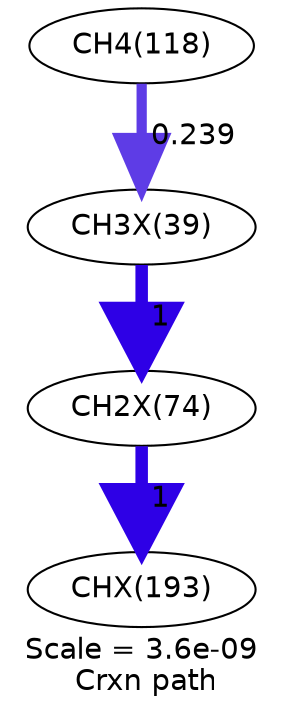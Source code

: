 digraph reaction_paths {
center=1;
s11 -> s34[fontname="Helvetica", style="setlinewidth(4.92)", arrowsize=2.46, color="0.7, 0.739, 0.9"
, label=" 0.239"];
s34 -> s47[fontname="Helvetica", style="setlinewidth(6)", arrowsize=3, color="0.7, 1.5, 0.9"
, label=" 1"];
s47 -> s64[fontname="Helvetica", style="setlinewidth(6)", arrowsize=3, color="0.7, 1.5, 0.9"
, label=" 1"];
s11 [ fontname="Helvetica", label="CH4(118)"];
s34 [ fontname="Helvetica", label="CH3X(39)"];
s47 [ fontname="Helvetica", label="CH2X(74)"];
s64 [ fontname="Helvetica", label="CHX(193)"];
 label = "Scale = 3.6e-09\l Crxn path";
 fontname = "Helvetica";
}
